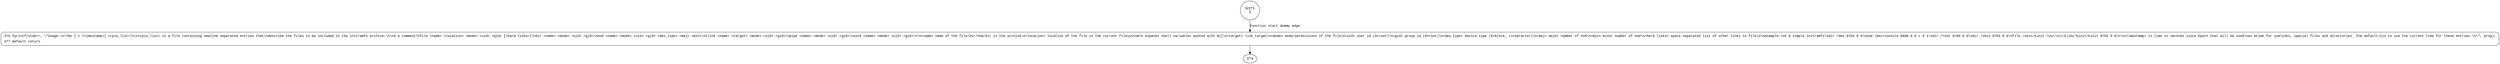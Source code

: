 digraph usage {
375 [shape="circle" label="N375\n3"]
376 [shape="circle" label="N376\n2"]
376 [style="filled,bold" penwidth="1" fillcolor="white" fontname="Courier New" shape="Mrecord" label=<<table border="0" cellborder="0" cellpadding="3" bgcolor="white"><tr><td align="right">376</td><td align="left">fprintf(stderr, \"Usage:\n\t%s [-t &lt;timestamp&gt;] &lt;cpio_list&gt;\n\n&lt;cpio_list&gt; is a file containing newline separated entries that\ndescribe the files to be included in the initramfs archive:\n\n# a comment\nfile &lt;name&gt; &lt;location&gt; &lt;mode&gt; &lt;uid&gt; &lt;gid&gt; [&lt;hard links&gt;]\ndir &lt;name&gt; &lt;mode&gt; &lt;uid&gt; &lt;gid&gt;\nnod &lt;name&gt; &lt;mode&gt; &lt;uid&gt; &lt;gid&gt; &lt;dev_type&gt; &lt;maj&gt; &lt;min&gt;\nslink &lt;name&gt; &lt;target&gt; &lt;mode&gt; &lt;uid&gt; &lt;gid&gt;\npipe &lt;name&gt; &lt;mode&gt; &lt;uid&gt; &lt;gid&gt;\nsock &lt;name&gt; &lt;mode&gt; &lt;uid&gt; &lt;gid&gt;\n\n&lt;name&gt; name of the file/dir/nod/etc in the archive\n&lt;location&gt; location of the file in the current filesystem\n expands shell variables quoted with $&#123;&#125;\n&lt;target&gt; link target\n&lt;mode&gt; mode/permissions of the file\n&lt;uid&gt; user id (0=root)\n&lt;gid&gt; group id (0=root)\n&lt;dev_type&gt; device type (b=block, c=character)\n&lt;maj&gt; major number of nod\n&lt;min&gt; minor number of nod\n&lt;hard links&gt; space separated list of other links to file\n\nexample:\n# A simple initramfs\ndir /dev 0755 0 0\nnod /dev/console 0600 0 0 c 5 1\ndir /root 0700 0 0\ndir /sbin 0755 0 0\nfile /sbin/kinit /usr/src/klibc/kinit/kinit 0755 0 0\n\n&lt;timestamp&gt; is time in seconds since Epoch that will be used\nas mtime for symlinks, special files and directories. The default\nis to use the current time for these entries.\n\", prog);</td></tr><tr><td align="right">377</td><td align="left">default return</td></tr></table>>]
376 -> 374[label=""]
375 -> 376 [label="Function start dummy edge" fontname="Courier New"]
}